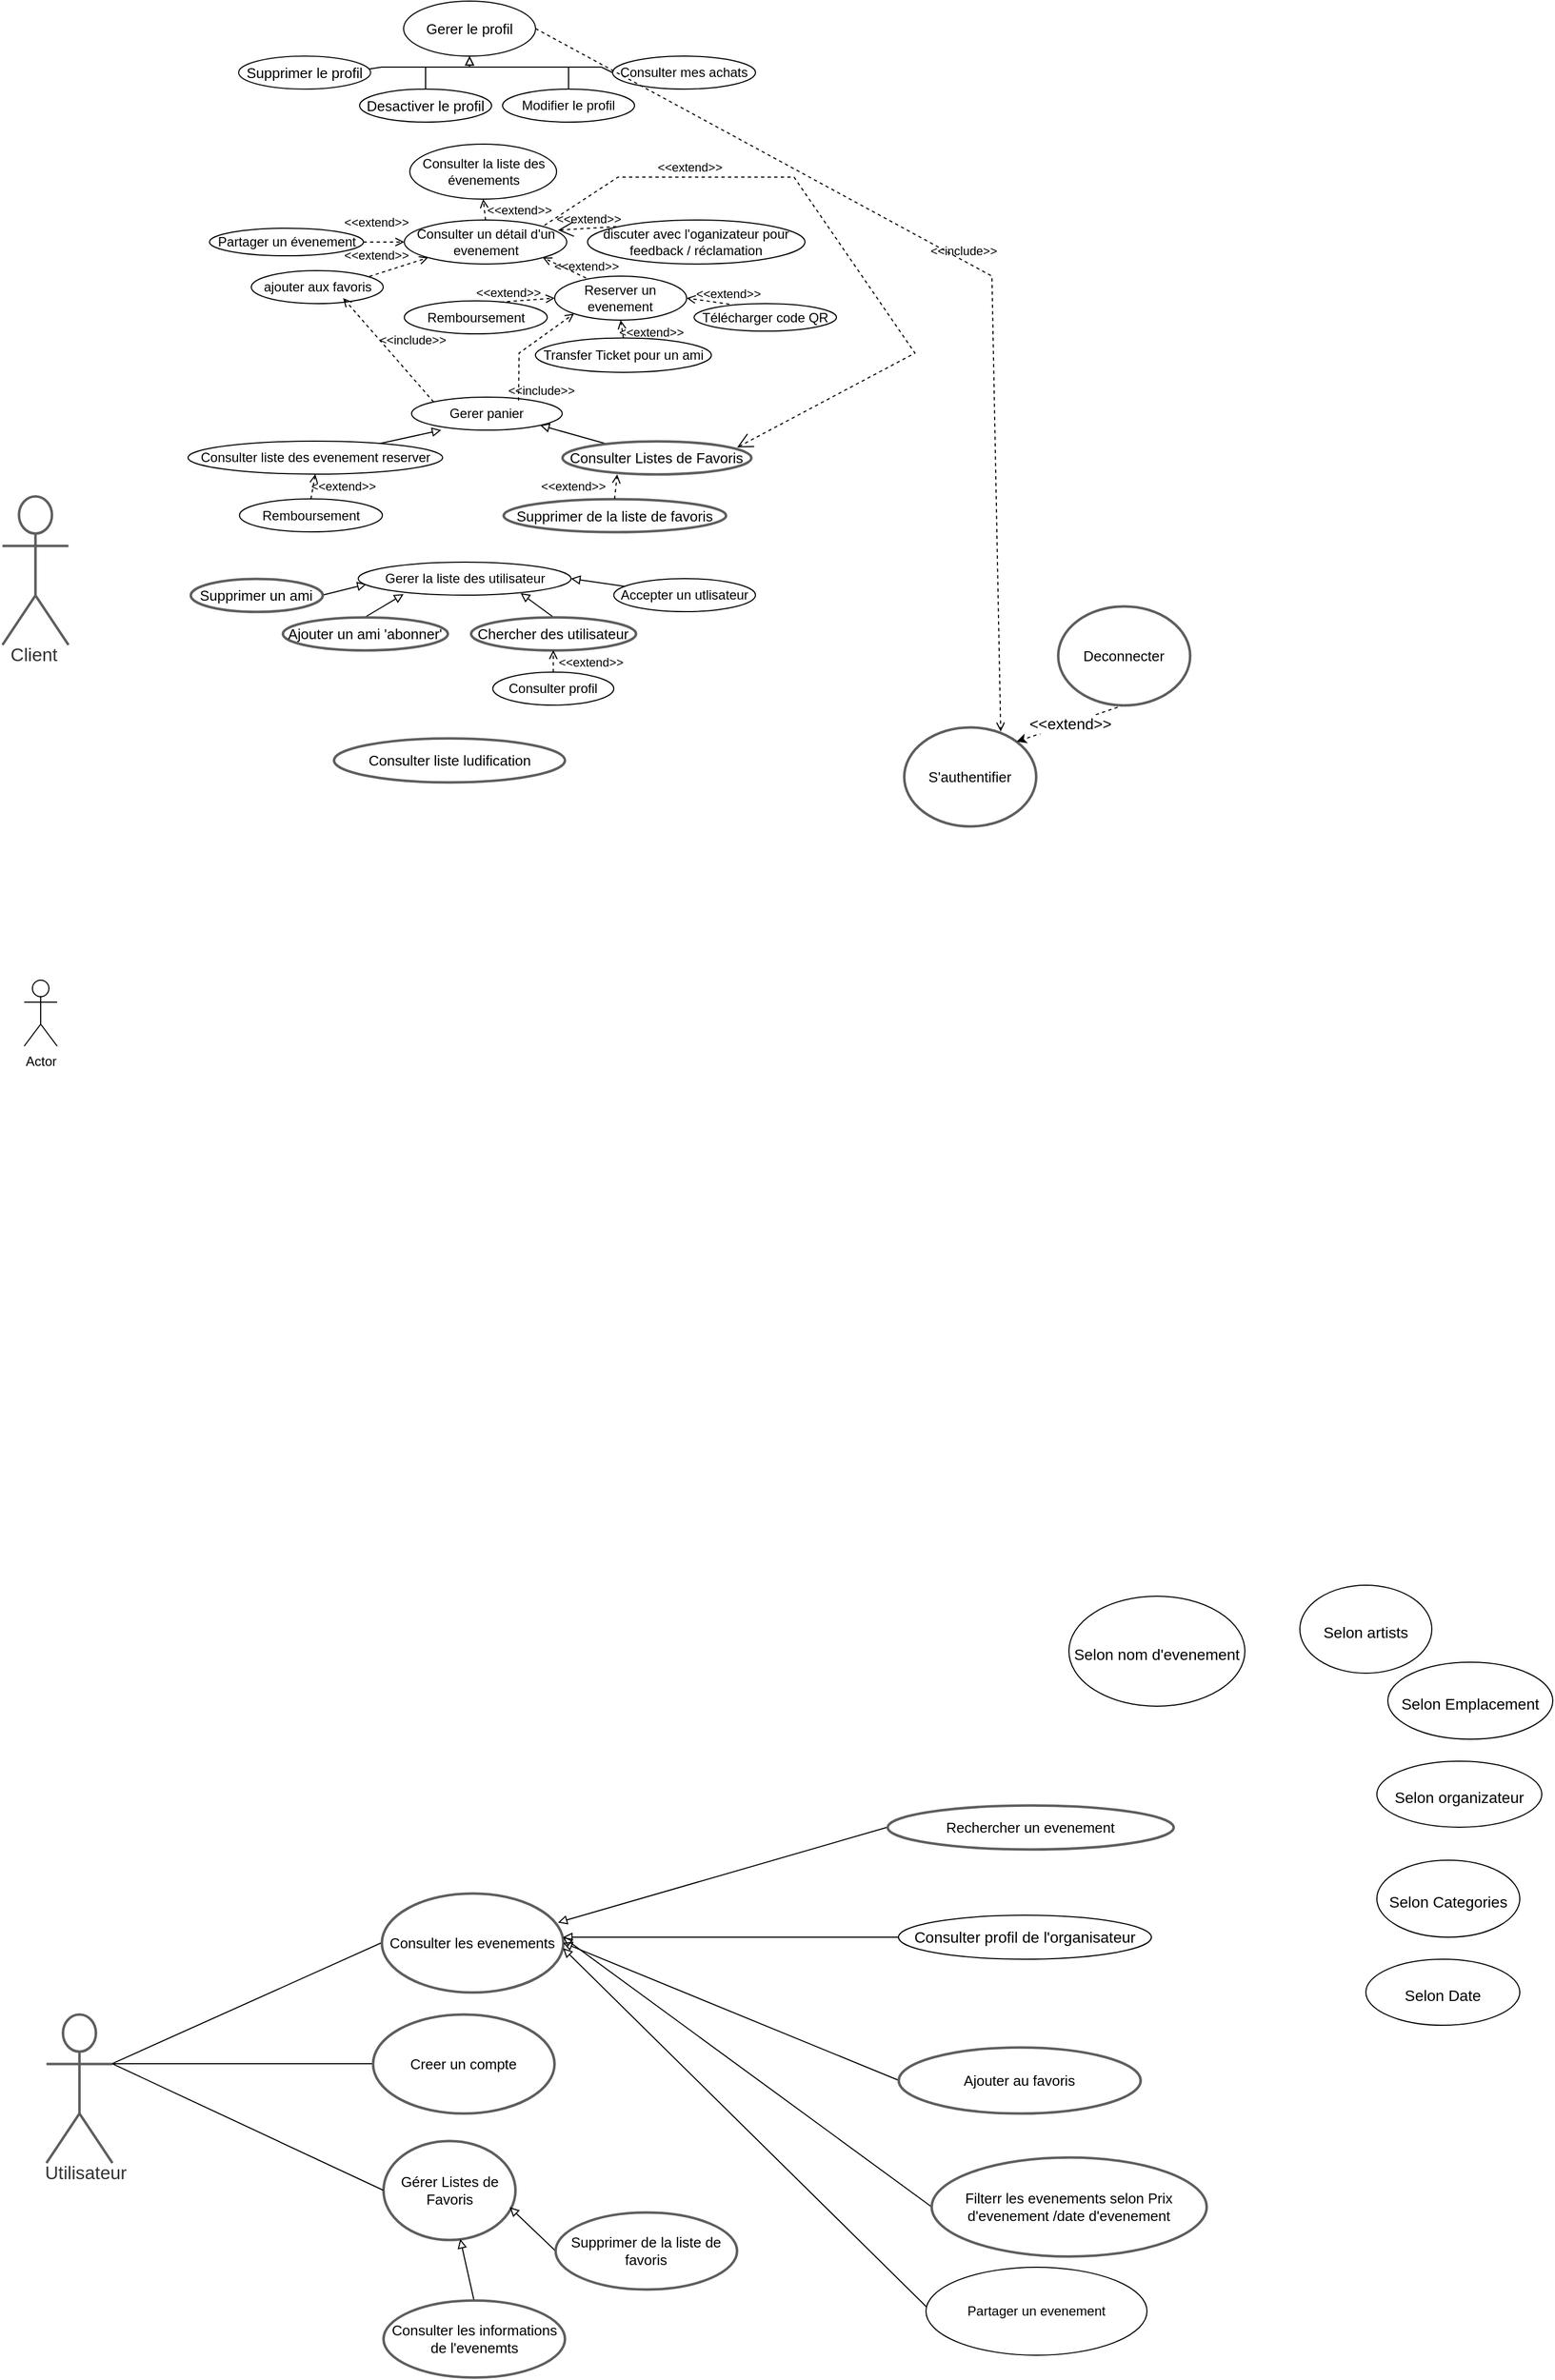 <mxfile version="20.8.16" type="github">
  <diagram name="Page-1" id="ftNd-YgC9ZWd_KhuzdhC">
    <mxGraphModel dx="1600" dy="28" grid="1" gridSize="10" guides="1" tooltips="1" connect="1" arrows="1" fold="1" page="1" pageScale="1" pageWidth="1169" pageHeight="827" math="0" shadow="0">
      <root>
        <mxCell id="0" />
        <mxCell id="1" parent="0" />
        <mxCell id="tYOuKYM6x3wthSHOWYr8-1" value="Client" style="html=1;overflow=block;blockSpacing=1;shape=umlActor;labelPosition=center;verticalLabelPosition=bottom;verticalAlign=top;whiteSpace=nowrap;fontSize=16.7;fontColor=#333333;align=center;spacing=0;strokeColor=#5e5e5e;strokeOpacity=100;rounded=1;absoluteArcSize=1;arcSize=9;strokeWidth=2.3;lucidId=Zoit8c.qYpQ7;" parent="1" vertex="1">
          <mxGeometry x="80" y="1320" width="60" height="135" as="geometry" />
        </mxCell>
        <mxCell id="tYOuKYM6x3wthSHOWYr8-2" value="Gerer le profil" style="html=1;overflow=block;blockSpacing=1;whiteSpace=wrap;ellipse;fontSize=13;spacing=3.8;strokeColor=#030303;strokeOpacity=100;rounded=1;absoluteArcSize=1;arcSize=9;strokeWidth=1;lucidId=3sitsereLQRn;" parent="1" vertex="1">
          <mxGeometry x="445" y="870" width="120" height="50" as="geometry" />
        </mxCell>
        <mxCell id="tYOuKYM6x3wthSHOWYr8-37" style="edgeStyle=orthogonalEdgeStyle;rounded=0;orthogonalLoop=1;jettySize=auto;html=1;exitX=0.5;exitY=0;exitDx=0;exitDy=0;entryX=0.5;entryY=1;entryDx=0;entryDy=0;endArrow=block;endFill=0;" parent="1" source="tYOuKYM6x3wthSHOWYr8-4" target="tYOuKYM6x3wthSHOWYr8-2" edge="1">
          <mxGeometry relative="1" as="geometry" />
        </mxCell>
        <mxCell id="tYOuKYM6x3wthSHOWYr8-4" value="Desactiver le profil" style="html=1;overflow=block;blockSpacing=1;whiteSpace=wrap;ellipse;fontSize=13;spacing=3.8;strokeColor=#000000;strokeOpacity=100;rounded=1;absoluteArcSize=1;arcSize=9;strokeWidth=1;lucidId=jtitNFk_JNwB;" parent="1" vertex="1">
          <mxGeometry x="405" y="950" width="120" height="30" as="geometry" />
        </mxCell>
        <mxCell id="tYOuKYM6x3wthSHOWYr8-5" value="Consulter liste ludification" style="html=1;overflow=block;blockSpacing=1;whiteSpace=wrap;ellipse;fontSize=13;spacing=3.8;strokeColor=#5e5e5e;strokeOpacity=100;rounded=1;absoluteArcSize=1;arcSize=9;strokeWidth=2.3;lucidId=AtitZLWRrcX2;" parent="1" vertex="1">
          <mxGeometry x="381.5" y="1540" width="210" height="40" as="geometry" />
        </mxCell>
        <mxCell id="zlxw7EzZlGF5oyyQFBYH-35" style="edgeStyle=none;rounded=0;orthogonalLoop=1;jettySize=auto;html=1;exitX=0.5;exitY=0;exitDx=0;exitDy=0;entryX=0.213;entryY=0.97;entryDx=0;entryDy=0;entryPerimeter=0;endArrow=block;endFill=0;" edge="1" parent="1" source="tYOuKYM6x3wthSHOWYr8-7" target="tYOuKYM6x3wthSHOWYr8-19">
          <mxGeometry relative="1" as="geometry" />
        </mxCell>
        <mxCell id="tYOuKYM6x3wthSHOWYr8-7" value="Ajouter un ami &#39;abonner&#39;" style="html=1;overflow=block;blockSpacing=1;whiteSpace=wrap;ellipse;fontSize=13;spacing=3.8;strokeColor=#5e5e5e;strokeOpacity=100;rounded=1;absoluteArcSize=1;arcSize=9;strokeWidth=2.3;lucidId=yuiteOMJiaQA;" parent="1" vertex="1">
          <mxGeometry x="335" y="1430" width="150" height="30" as="geometry" />
        </mxCell>
        <mxCell id="zlxw7EzZlGF5oyyQFBYH-32" style="edgeStyle=none;rounded=0;orthogonalLoop=1;jettySize=auto;html=1;exitX=1;exitY=0.5;exitDx=0;exitDy=0;entryX=0.039;entryY=0.667;entryDx=0;entryDy=0;entryPerimeter=0;endArrow=block;endFill=0;" edge="1" parent="1" source="tYOuKYM6x3wthSHOWYr8-9" target="tYOuKYM6x3wthSHOWYr8-19">
          <mxGeometry relative="1" as="geometry" />
        </mxCell>
        <mxCell id="tYOuKYM6x3wthSHOWYr8-9" value="Supprimer un ami" style="html=1;overflow=block;blockSpacing=1;whiteSpace=wrap;ellipse;fontSize=13;spacing=3.8;strokeColor=#5e5e5e;strokeOpacity=100;rounded=1;absoluteArcSize=1;arcSize=9;strokeWidth=2.3;lucidId=Juitxt.MBrJM;" parent="1" vertex="1">
          <mxGeometry x="251.25" y="1395" width="120" height="30" as="geometry" />
        </mxCell>
        <mxCell id="zlxw7EzZlGF5oyyQFBYH-36" style="edgeStyle=none;rounded=0;orthogonalLoop=1;jettySize=auto;html=1;exitX=0.5;exitY=0;exitDx=0;exitDy=0;entryX=0.763;entryY=0.939;entryDx=0;entryDy=0;entryPerimeter=0;endArrow=block;endFill=0;" edge="1" parent="1" source="tYOuKYM6x3wthSHOWYr8-11" target="tYOuKYM6x3wthSHOWYr8-19">
          <mxGeometry relative="1" as="geometry" />
        </mxCell>
        <mxCell id="tYOuKYM6x3wthSHOWYr8-11" value="Chercher des utilisateur" style="html=1;overflow=block;blockSpacing=1;whiteSpace=wrap;ellipse;fontSize=13;spacing=3.8;strokeColor=#5e5e5e;strokeOpacity=100;rounded=1;absoluteArcSize=1;arcSize=9;strokeWidth=2.3;lucidId=SuitE4AoL12q;" parent="1" vertex="1">
          <mxGeometry x="506.13" y="1430" width="150" height="30" as="geometry" />
        </mxCell>
        <mxCell id="tYOuKYM6x3wthSHOWYr8-42" style="edgeStyle=orthogonalEdgeStyle;rounded=0;orthogonalLoop=1;jettySize=auto;html=1;entryX=0.5;entryY=1;entryDx=0;entryDy=0;endArrow=block;endFill=0;" parent="1" source="tYOuKYM6x3wthSHOWYr8-13" target="tYOuKYM6x3wthSHOWYr8-2" edge="1">
          <mxGeometry relative="1" as="geometry">
            <Array as="points">
              <mxPoint x="595" y="930" />
              <mxPoint x="505" y="930" />
            </Array>
          </mxGeometry>
        </mxCell>
        <mxCell id="tYOuKYM6x3wthSHOWYr8-13" value="Modifier le profil" style="ellipse;whiteSpace=wrap;html=1;" parent="1" vertex="1">
          <mxGeometry x="535" y="950" width="120" height="30" as="geometry" />
        </mxCell>
        <mxCell id="tYOuKYM6x3wthSHOWYr8-14" value="Reserver un evenement" style="ellipse;whiteSpace=wrap;html=1;" parent="1" vertex="1">
          <mxGeometry x="582.38" y="1120" width="120" height="40" as="geometry" />
        </mxCell>
        <mxCell id="tYOuKYM6x3wthSHOWYr8-16" value="Remboursement " style="ellipse;whiteSpace=wrap;html=1;" parent="1" vertex="1">
          <mxGeometry x="445.63" y="1142.5" width="130" height="30" as="geometry" />
        </mxCell>
        <mxCell id="tYOuKYM6x3wthSHOWYr8-18" value="Télécharger code QR" style="ellipse;whiteSpace=wrap;html=1;" parent="1" vertex="1">
          <mxGeometry x="709.13" y="1145" width="129.5" height="25" as="geometry" />
        </mxCell>
        <mxCell id="tYOuKYM6x3wthSHOWYr8-19" value="Gerer la liste des utilisateur" style="ellipse;whiteSpace=wrap;html=1;" parent="1" vertex="1">
          <mxGeometry x="403.75" y="1380" width="193.5" height="30" as="geometry" />
        </mxCell>
        <mxCell id="tYOuKYM6x3wthSHOWYr8-20" value="S&#39;authentifier" style="html=1;overflow=block;blockSpacing=1;whiteSpace=wrap;ellipse;fontSize=13;spacing=3.8;strokeColor=#5e5e5e;strokeOpacity=100;rounded=1;absoluteArcSize=1;arcSize=9;strokeWidth=2.3;lucidId=XvitAHHM73nt;" parent="1" vertex="1">
          <mxGeometry x="900" y="1530" width="120" height="90" as="geometry" />
        </mxCell>
        <mxCell id="tYOuKYM6x3wthSHOWYr8-21" value="&amp;lt;&amp;lt;extend&amp;gt;&amp;gt;" style="edgeStyle=none;rounded=0;orthogonalLoop=1;jettySize=auto;html=1;exitX=0.5;exitY=1;exitDx=0;exitDy=0;entryX=1;entryY=0;entryDx=0;entryDy=0;fontSize=14;endArrow=classic;endFill=1;dashed=1;" parent="1" source="tYOuKYM6x3wthSHOWYr8-22" target="tYOuKYM6x3wthSHOWYr8-20" edge="1">
          <mxGeometry relative="1" as="geometry" />
        </mxCell>
        <mxCell id="tYOuKYM6x3wthSHOWYr8-22" value="Deconnecter" style="html=1;overflow=block;blockSpacing=1;whiteSpace=wrap;ellipse;fontSize=13;spacing=3.8;strokeColor=#5e5e5e;strokeOpacity=100;rounded=1;absoluteArcSize=1;arcSize=9;strokeWidth=2.3;lucidId=XvitmW9DInrr;" parent="1" vertex="1">
          <mxGeometry x="1040" y="1420" width="120" height="90" as="geometry" />
        </mxCell>
        <mxCell id="tYOuKYM6x3wthSHOWYr8-24" value="Supprimer le profil" style="html=1;overflow=block;blockSpacing=1;whiteSpace=wrap;ellipse;fontSize=13;spacing=3.8;strokeColor=#121212;strokeOpacity=100;rounded=1;absoluteArcSize=1;arcSize=9;strokeWidth=1;lucidId=jtitNFk_JNwB;" parent="1" vertex="1">
          <mxGeometry x="295" y="920" width="120" height="30" as="geometry" />
        </mxCell>
        <mxCell id="tYOuKYM6x3wthSHOWYr8-25" value="Consulter la liste des évenements" style="ellipse;whiteSpace=wrap;html=1;" parent="1" vertex="1">
          <mxGeometry x="450.63" y="1000" width="133.5" height="50" as="geometry" />
        </mxCell>
        <mxCell id="tYOuKYM6x3wthSHOWYr8-27" value="discuter avec l&#39;oganizateur pour feedback / réclamation" style="ellipse;whiteSpace=wrap;html=1;" parent="1" vertex="1">
          <mxGeometry x="612.25" y="1069" width="197.75" height="40" as="geometry" />
        </mxCell>
        <mxCell id="tYOuKYM6x3wthSHOWYr8-28" value="Transfer Ticket pour un ami" style="ellipse;whiteSpace=wrap;html=1;" parent="1" vertex="1">
          <mxGeometry x="564.88" y="1176.25" width="160" height="31.25" as="geometry" />
        </mxCell>
        <mxCell id="tYOuKYM6x3wthSHOWYr8-30" value="Partager un évenement" style="ellipse;whiteSpace=wrap;html=1;" parent="1" vertex="1">
          <mxGeometry x="268.5" y="1076.5" width="140" height="25" as="geometry" />
        </mxCell>
        <mxCell id="tYOuKYM6x3wthSHOWYr8-32" value="Consulter un détail d&#39;un evenement" style="ellipse;whiteSpace=wrap;html=1;" parent="1" vertex="1">
          <mxGeometry x="445.63" y="1069" width="147.75" height="40" as="geometry" />
        </mxCell>
        <mxCell id="tYOuKYM6x3wthSHOWYr8-43" style="rounded=0;orthogonalLoop=1;jettySize=auto;html=1;endArrow=none;endFill=0;exitX=0;exitY=0.5;exitDx=0;exitDy=0;" parent="1" source="tYOuKYM6x3wthSHOWYr8-35" edge="1">
          <mxGeometry relative="1" as="geometry">
            <mxPoint x="635" y="940" as="sourcePoint" />
            <mxPoint x="505" y="930" as="targetPoint" />
            <Array as="points">
              <mxPoint x="625" y="930" />
              <mxPoint x="575" y="930" />
            </Array>
          </mxGeometry>
        </mxCell>
        <mxCell id="tYOuKYM6x3wthSHOWYr8-35" value="Consulter mes achats" style="ellipse;whiteSpace=wrap;html=1;" parent="1" vertex="1">
          <mxGeometry x="635" y="920" width="130" height="30" as="geometry" />
        </mxCell>
        <mxCell id="tYOuKYM6x3wthSHOWYr8-39" value="" style="endArrow=none;html=1;rounded=0;exitX=0.99;exitY=0.392;exitDx=0;exitDy=0;exitPerimeter=0;" parent="1" source="tYOuKYM6x3wthSHOWYr8-24" edge="1">
          <mxGeometry width="50" height="50" relative="1" as="geometry">
            <mxPoint x="422.12" y="930.23" as="sourcePoint" />
            <mxPoint x="465" y="930" as="targetPoint" />
            <Array as="points">
              <mxPoint x="425" y="930" />
            </Array>
          </mxGeometry>
        </mxCell>
        <mxCell id="tYOuKYM6x3wthSHOWYr8-49" value="&amp;lt;&amp;lt;include&amp;gt;&amp;gt;" style="html=1;verticalAlign=bottom;labelBackgroundColor=none;endArrow=open;endFill=0;dashed=1;rounded=0;exitX=1;exitY=0.5;exitDx=0;exitDy=0;entryX=0.733;entryY=0.044;entryDx=0;entryDy=0;entryPerimeter=0;" parent="1" source="tYOuKYM6x3wthSHOWYr8-2" target="tYOuKYM6x3wthSHOWYr8-20" edge="1">
          <mxGeometry width="160" relative="1" as="geometry">
            <mxPoint x="890" y="1150" as="sourcePoint" />
            <mxPoint x="940" y="1250" as="targetPoint" />
            <Array as="points">
              <mxPoint x="980" y="1120" />
            </Array>
          </mxGeometry>
        </mxCell>
        <mxCell id="tYOuKYM6x3wthSHOWYr8-50" value="Actor" style="shape=umlActor;verticalLabelPosition=bottom;verticalAlign=top;html=1;outlineConnect=0;" parent="1" vertex="1">
          <mxGeometry x="100" y="1760" width="30" height="60" as="geometry" />
        </mxCell>
        <mxCell id="tYOuKYM6x3wthSHOWYr8-86" style="rounded=0;orthogonalLoop=1;jettySize=auto;html=1;exitX=1;exitY=0.333;exitDx=0;exitDy=0;exitPerimeter=0;entryX=0;entryY=0.5;entryDx=0;entryDy=0;endArrow=none;endFill=0;" parent="1" source="tYOuKYM6x3wthSHOWYr8-88" target="tYOuKYM6x3wthSHOWYr8-89" edge="1">
          <mxGeometry relative="1" as="geometry" />
        </mxCell>
        <mxCell id="tYOuKYM6x3wthSHOWYr8-87" style="edgeStyle=none;rounded=0;orthogonalLoop=1;jettySize=auto;html=1;exitX=1;exitY=0.333;exitDx=0;exitDy=0;exitPerimeter=0;entryX=0;entryY=0.5;entryDx=0;entryDy=0;endArrow=none;endFill=0;" parent="1" source="tYOuKYM6x3wthSHOWYr8-88" target="tYOuKYM6x3wthSHOWYr8-91" edge="1">
          <mxGeometry relative="1" as="geometry" />
        </mxCell>
        <mxCell id="tYOuKYM6x3wthSHOWYr8-88" value="Utilisateur" style="html=1;overflow=block;blockSpacing=1;shape=umlActor;labelPosition=center;verticalLabelPosition=bottom;verticalAlign=top;whiteSpace=nowrap;fontSize=16.7;fontColor=#333333;align=center;spacing=0;strokeColor=#5e5e5e;strokeOpacity=100;rounded=1;absoluteArcSize=1;arcSize=9;strokeWidth=2.3;lucidId=8mitzC-ZQj-q;" parent="1" vertex="1">
          <mxGeometry x="120" y="2700" width="60" height="135" as="geometry" />
        </mxCell>
        <mxCell id="tYOuKYM6x3wthSHOWYr8-89" value="Consulter les evenements" style="html=1;overflow=block;blockSpacing=1;whiteSpace=wrap;ellipse;fontSize=13;spacing=3.8;strokeColor=#5e5e5e;strokeOpacity=100;rounded=1;absoluteArcSize=1;arcSize=9;strokeWidth=2.3;lucidId=soitjvf58P_N;" parent="1" vertex="1">
          <mxGeometry x="425" y="2590" width="165" height="90" as="geometry" />
        </mxCell>
        <mxCell id="tYOuKYM6x3wthSHOWYr8-90" value="" style="html=1;jettySize=18;whiteSpace=wrap;fontSize=13;strokeColor=#5E5E5E;strokeWidth=1.5;rounded=1;arcSize=12;edgeStyle=orthogonalEdgeStyle;startArrow=none;endArrow=block;endFill=1;lucidId=mpitS5lhm7C1;" parent="1" edge="1">
          <mxGeometry width="100" height="100" relative="1" as="geometry">
            <Array as="points" />
            <mxPoint x="676" y="2759" as="sourcePoint" />
            <mxPoint x="676" y="2759" as="targetPoint" />
          </mxGeometry>
        </mxCell>
        <mxCell id="tYOuKYM6x3wthSHOWYr8-91" value="Creer un compte" style="html=1;overflow=block;blockSpacing=1;whiteSpace=wrap;ellipse;fontSize=13;spacing=3.8;strokeColor=#5e5e5e;strokeOpacity=100;rounded=1;absoluteArcSize=1;arcSize=9;strokeWidth=2.3;lucidId=KpitLF8Kvkj4;" parent="1" vertex="1">
          <mxGeometry x="417" y="2700" width="165" height="90" as="geometry" />
        </mxCell>
        <mxCell id="tYOuKYM6x3wthSHOWYr8-92" style="edgeStyle=none;rounded=0;orthogonalLoop=1;jettySize=auto;html=1;exitX=0;exitY=0.5;exitDx=0;exitDy=0;entryX=0.972;entryY=0.296;entryDx=0;entryDy=0;fontSize=14;endArrow=block;endFill=0;entryPerimeter=0;" parent="1" source="tYOuKYM6x3wthSHOWYr8-93" target="tYOuKYM6x3wthSHOWYr8-89" edge="1">
          <mxGeometry relative="1" as="geometry">
            <Array as="points" />
          </mxGeometry>
        </mxCell>
        <mxCell id="tYOuKYM6x3wthSHOWYr8-93" value="&lt;div&gt;Rechercher un evenement &lt;br&gt;&lt;/div&gt;" style="html=1;overflow=block;blockSpacing=1;whiteSpace=wrap;ellipse;fontSize=13;spacing=3.8;strokeColor=#5e5e5e;strokeOpacity=100;rounded=1;absoluteArcSize=1;arcSize=9;strokeWidth=2.3;lucidId=.BitsejxpJ_f;" parent="1" vertex="1">
          <mxGeometry x="885" y="2510" width="260" height="40" as="geometry" />
        </mxCell>
        <mxCell id="tYOuKYM6x3wthSHOWYr8-94" style="edgeStyle=none;rounded=0;orthogonalLoop=1;jettySize=auto;html=1;exitX=0;exitY=0.5;exitDx=0;exitDy=0;fontSize=14;endArrow=block;endFill=0;" parent="1" source="tYOuKYM6x3wthSHOWYr8-95" edge="1">
          <mxGeometry relative="1" as="geometry">
            <mxPoint x="590" y="2630" as="targetPoint" />
          </mxGeometry>
        </mxCell>
        <mxCell id="tYOuKYM6x3wthSHOWYr8-95" value="Filterr les evenements selon Prix d&#39;evenement /date d&#39;evenement" style="html=1;overflow=block;blockSpacing=1;whiteSpace=wrap;ellipse;fontSize=13;spacing=3.8;strokeColor=#5e5e5e;strokeOpacity=100;rounded=1;absoluteArcSize=1;arcSize=9;strokeWidth=2.3;lucidId=.BitsejxpJ_f;" parent="1" vertex="1">
          <mxGeometry x="925" y="2830" width="250" height="90" as="geometry" />
        </mxCell>
        <mxCell id="tYOuKYM6x3wthSHOWYr8-96" value="" style="edgeStyle=none;rounded=0;orthogonalLoop=1;jettySize=auto;html=1;fontSize=14;endArrow=block;endFill=0;" parent="1" source="tYOuKYM6x3wthSHOWYr8-97" edge="1">
          <mxGeometry relative="1" as="geometry">
            <mxPoint x="590" y="2630" as="targetPoint" />
          </mxGeometry>
        </mxCell>
        <mxCell id="tYOuKYM6x3wthSHOWYr8-97" value="&lt;font style=&quot;font-size: 14px;&quot;&gt;Consulter profil de l&#39;organisateur&lt;/font&gt;" style="ellipse;whiteSpace=wrap;html=1;" parent="1" vertex="1">
          <mxGeometry x="895" y="2610" width="230" height="40" as="geometry" />
        </mxCell>
        <mxCell id="tYOuKYM6x3wthSHOWYr8-98" style="edgeStyle=none;rounded=0;orthogonalLoop=1;jettySize=auto;html=1;exitX=0;exitY=0.5;exitDx=0;exitDy=0;fontSize=14;endArrow=block;endFill=0;" parent="1" edge="1">
          <mxGeometry relative="1" as="geometry">
            <mxPoint x="590" y="2640" as="targetPoint" />
            <mxPoint x="924.5" y="2970" as="sourcePoint" />
          </mxGeometry>
        </mxCell>
        <mxCell id="tYOuKYM6x3wthSHOWYr8-99" value="Partager un evenement" style="ellipse;whiteSpace=wrap;html=1;" parent="1" vertex="1">
          <mxGeometry x="920" y="2930" width="201" height="80" as="geometry" />
        </mxCell>
        <mxCell id="tYOuKYM6x3wthSHOWYr8-100" style="edgeStyle=none;rounded=0;orthogonalLoop=1;jettySize=auto;html=1;exitX=0;exitY=0.5;exitDx=0;exitDy=0;entryX=1;entryY=0.5;entryDx=0;entryDy=0;fontSize=14;endArrow=block;endFill=0;" parent="1" source="tYOuKYM6x3wthSHOWYr8-101" target="tYOuKYM6x3wthSHOWYr8-89" edge="1">
          <mxGeometry relative="1" as="geometry" />
        </mxCell>
        <mxCell id="tYOuKYM6x3wthSHOWYr8-101" value="Ajouter au favoris" style="html=1;overflow=block;blockSpacing=1;whiteSpace=wrap;ellipse;fontSize=13;spacing=3.8;strokeColor=#5e5e5e;strokeOpacity=100;rounded=1;absoluteArcSize=1;arcSize=9;strokeWidth=2.3;lucidId=.BitsejxpJ_f;" parent="1" vertex="1">
          <mxGeometry x="895" y="2730" width="220" height="60" as="geometry" />
        </mxCell>
        <mxCell id="tYOuKYM6x3wthSHOWYr8-102" value="&lt;div&gt;&lt;font style=&quot;font-size: 14px;&quot;&gt;Selon &lt;font style=&quot;font-size: 14px;&quot;&gt;organizateur&lt;/font&gt;&lt;/font&gt;&lt;/div&gt;" style="ellipse;whiteSpace=wrap;html=1;fontSize=24;" parent="1" vertex="1">
          <mxGeometry x="1330" y="2470" width="150" height="60" as="geometry" />
        </mxCell>
        <mxCell id="tYOuKYM6x3wthSHOWYr8-103" value="&lt;font style=&quot;font-size: 14px;&quot;&gt;Selon artists&lt;/font&gt;" style="ellipse;whiteSpace=wrap;html=1;fontSize=24;" parent="1" vertex="1">
          <mxGeometry x="1260" y="2310" width="120" height="80" as="geometry" />
        </mxCell>
        <mxCell id="tYOuKYM6x3wthSHOWYr8-104" value="&lt;font style=&quot;font-size: 14px;&quot;&gt;Selon nom d&#39;evenement&lt;/font&gt;" style="ellipse;whiteSpace=wrap;html=1;fontSize=24;" parent="1" vertex="1">
          <mxGeometry x="1050" y="2320" width="160" height="100" as="geometry" />
        </mxCell>
        <mxCell id="tYOuKYM6x3wthSHOWYr8-105" value="&lt;div&gt;&lt;font style=&quot;font-size: 14px;&quot;&gt;Selon &lt;font style=&quot;font-size: 14px;&quot;&gt;Date&lt;/font&gt;&lt;/font&gt;&lt;/div&gt;" style="ellipse;whiteSpace=wrap;html=1;fontSize=24;" parent="1" vertex="1">
          <mxGeometry x="1320" y="2650" width="140" height="60" as="geometry" />
        </mxCell>
        <mxCell id="tYOuKYM6x3wthSHOWYr8-106" value="&lt;div&gt;&lt;font style=&quot;font-size: 14px;&quot;&gt;Selon &lt;font style=&quot;font-size: 14px;&quot;&gt;Emplacement&lt;/font&gt;&lt;/font&gt;&lt;/div&gt;" style="ellipse;whiteSpace=wrap;html=1;fontSize=24;" parent="1" vertex="1">
          <mxGeometry x="1340" y="2380" width="150" height="70" as="geometry" />
        </mxCell>
        <mxCell id="tYOuKYM6x3wthSHOWYr8-107" value="&lt;div&gt;&lt;font style=&quot;font-size: 14px;&quot;&gt;Selon &lt;font style=&quot;font-size: 14px;&quot;&gt;Categories&lt;/font&gt;&lt;/font&gt;&lt;/div&gt;" style="ellipse;whiteSpace=wrap;html=1;fontSize=24;" parent="1" vertex="1">
          <mxGeometry x="1330" y="2560" width="130" height="70" as="geometry" />
        </mxCell>
        <mxCell id="tYOuKYM6x3wthSHOWYr8-108" value="Gérer Listes de Favoris " style="html=1;overflow=block;blockSpacing=1;whiteSpace=wrap;ellipse;fontSize=13;spacing=3.8;strokeColor=#5e5e5e;strokeOpacity=100;rounded=1;absoluteArcSize=1;arcSize=9;strokeWidth=2.3;lucidId=atit3Y5sFF7p;" parent="1" vertex="1">
          <mxGeometry x="426.5" y="2815" width="120" height="90" as="geometry" />
        </mxCell>
        <mxCell id="tYOuKYM6x3wthSHOWYr8-109" style="edgeStyle=none;rounded=0;orthogonalLoop=1;jettySize=auto;html=1;exitX=0;exitY=0.5;exitDx=0;exitDy=0;fontSize=14;endArrow=block;endFill=0;entryX=0.958;entryY=0.671;entryDx=0;entryDy=0;entryPerimeter=0;" parent="1" source="tYOuKYM6x3wthSHOWYr8-110" target="tYOuKYM6x3wthSHOWYr8-108" edge="1">
          <mxGeometry relative="1" as="geometry">
            <mxPoint x="550" y="2850" as="targetPoint" />
          </mxGeometry>
        </mxCell>
        <mxCell id="tYOuKYM6x3wthSHOWYr8-110" value="Supprimer de la liste de favoris" style="html=1;overflow=block;blockSpacing=1;whiteSpace=wrap;ellipse;fontSize=13;spacing=3.8;strokeColor=#5e5e5e;strokeOpacity=100;rounded=1;absoluteArcSize=1;arcSize=9;strokeWidth=2.3;lucidId=atit3Y5sFF7p;" parent="1" vertex="1">
          <mxGeometry x="583" y="2880" width="165" height="70" as="geometry" />
        </mxCell>
        <mxCell id="tYOuKYM6x3wthSHOWYr8-111" style="edgeStyle=none;rounded=0;orthogonalLoop=1;jettySize=auto;html=1;exitX=0.5;exitY=0;exitDx=0;exitDy=0;fontSize=14;endArrow=block;endFill=0;" parent="1" source="tYOuKYM6x3wthSHOWYr8-112" target="tYOuKYM6x3wthSHOWYr8-108" edge="1">
          <mxGeometry relative="1" as="geometry" />
        </mxCell>
        <mxCell id="tYOuKYM6x3wthSHOWYr8-112" value="Consulter les informations de l&#39;evenemts" style="html=1;overflow=block;blockSpacing=1;whiteSpace=wrap;ellipse;fontSize=13;spacing=3.8;strokeColor=#5e5e5e;strokeOpacity=100;rounded=1;absoluteArcSize=1;arcSize=9;strokeWidth=2.3;lucidId=atit3Y5sFF7p;" parent="1" vertex="1">
          <mxGeometry x="426.5" y="2960" width="165" height="70" as="geometry" />
        </mxCell>
        <mxCell id="tYOuKYM6x3wthSHOWYr8-113" style="edgeStyle=none;rounded=0;orthogonalLoop=1;jettySize=auto;html=1;exitX=1;exitY=0.333;exitDx=0;exitDy=0;exitPerimeter=0;entryX=0;entryY=0.5;entryDx=0;entryDy=0;endArrow=none;endFill=0;" parent="1" source="tYOuKYM6x3wthSHOWYr8-88" target="tYOuKYM6x3wthSHOWYr8-108" edge="1">
          <mxGeometry relative="1" as="geometry">
            <mxPoint x="190" y="2755" as="sourcePoint" />
            <mxPoint x="427.0" y="2755" as="targetPoint" />
          </mxGeometry>
        </mxCell>
        <mxCell id="zlxw7EzZlGF5oyyQFBYH-34" style="edgeStyle=none;rounded=0;orthogonalLoop=1;jettySize=auto;html=1;entryX=1;entryY=0.5;entryDx=0;entryDy=0;endArrow=block;endFill=0;" edge="1" parent="1" source="tYOuKYM6x3wthSHOWYr8-114" target="tYOuKYM6x3wthSHOWYr8-19">
          <mxGeometry relative="1" as="geometry" />
        </mxCell>
        <mxCell id="tYOuKYM6x3wthSHOWYr8-114" value="Accepter un utlisateur" style="ellipse;whiteSpace=wrap;html=1;" parent="1" vertex="1">
          <mxGeometry x="636.13" y="1395" width="128.87" height="30" as="geometry" />
        </mxCell>
        <mxCell id="zlxw7EzZlGF5oyyQFBYH-4" value="Consulter profil" style="ellipse;whiteSpace=wrap;html=1;" vertex="1" parent="1">
          <mxGeometry x="526.13" y="1480" width="110" height="30" as="geometry" />
        </mxCell>
        <mxCell id="zlxw7EzZlGF5oyyQFBYH-5" value="Gerer panier" style="ellipse;whiteSpace=wrap;html=1;" vertex="1" parent="1">
          <mxGeometry x="452.25" y="1230" width="137" height="30" as="geometry" />
        </mxCell>
        <mxCell id="zlxw7EzZlGF5oyyQFBYH-22" style="edgeStyle=none;rounded=0;orthogonalLoop=1;jettySize=auto;html=1;entryX=1;entryY=1;entryDx=0;entryDy=0;endArrow=block;endFill=0;" edge="1" parent="1" source="zlxw7EzZlGF5oyyQFBYH-6" target="zlxw7EzZlGF5oyyQFBYH-5">
          <mxGeometry relative="1" as="geometry" />
        </mxCell>
        <mxCell id="zlxw7EzZlGF5oyyQFBYH-6" value="Consulter Listes de Favoris " style="html=1;overflow=block;blockSpacing=1;whiteSpace=wrap;ellipse;fontSize=13;spacing=3.8;strokeColor=#5e5e5e;strokeOpacity=100;rounded=1;absoluteArcSize=1;arcSize=9;strokeWidth=2.3;lucidId=atit3Y5sFF7p;" vertex="1" parent="1">
          <mxGeometry x="589.25" y="1270" width="171.75" height="30" as="geometry" />
        </mxCell>
        <mxCell id="zlxw7EzZlGF5oyyQFBYH-8" value="Supprimer de la liste de favoris" style="html=1;overflow=block;blockSpacing=1;whiteSpace=wrap;ellipse;fontSize=13;spacing=3.8;strokeColor=#5e5e5e;strokeOpacity=100;rounded=1;absoluteArcSize=1;arcSize=9;strokeWidth=2.3;lucidId=atit3Y5sFF7p;" vertex="1" parent="1">
          <mxGeometry x="535.75" y="1322.5" width="202.25" height="30" as="geometry" />
        </mxCell>
        <mxCell id="zlxw7EzZlGF5oyyQFBYH-23" style="edgeStyle=none;rounded=0;orthogonalLoop=1;jettySize=auto;html=1;entryX=0.197;entryY=1;entryDx=0;entryDy=0;entryPerimeter=0;endArrow=block;endFill=0;" edge="1" parent="1" source="zlxw7EzZlGF5oyyQFBYH-11" target="zlxw7EzZlGF5oyyQFBYH-5">
          <mxGeometry relative="1" as="geometry" />
        </mxCell>
        <mxCell id="zlxw7EzZlGF5oyyQFBYH-11" value="Consulter liste des evenement reserver" style="ellipse;whiteSpace=wrap;html=1;" vertex="1" parent="1">
          <mxGeometry x="249" y="1270" width="231.5" height="30" as="geometry" />
        </mxCell>
        <mxCell id="zlxw7EzZlGF5oyyQFBYH-12" value="ajouter aux favoris" style="ellipse;whiteSpace=wrap;html=1;" vertex="1" parent="1">
          <mxGeometry x="306.5" y="1115" width="120" height="30" as="geometry" />
        </mxCell>
        <mxCell id="zlxw7EzZlGF5oyyQFBYH-13" value="&amp;lt;&amp;lt;extend&amp;gt;&amp;gt;" style="html=1;verticalAlign=bottom;labelBackgroundColor=none;endArrow=open;endFill=0;dashed=1;rounded=0;entryX=0.5;entryY=1;entryDx=0;entryDy=0;exitX=0.5;exitY=0;exitDx=0;exitDy=0;" edge="1" parent="1" source="tYOuKYM6x3wthSHOWYr8-32" target="tYOuKYM6x3wthSHOWYr8-25">
          <mxGeometry x="-1" y="-30" width="160" relative="1" as="geometry">
            <mxPoint x="480" y="1160" as="sourcePoint" />
            <mxPoint x="640" y="1160" as="targetPoint" />
            <mxPoint x="1" y="3" as="offset" />
          </mxGeometry>
        </mxCell>
        <mxCell id="zlxw7EzZlGF5oyyQFBYH-14" value="&amp;lt;&amp;lt;extend&amp;gt;&amp;gt;" style="html=1;verticalAlign=bottom;labelBackgroundColor=none;endArrow=open;endFill=0;dashed=1;rounded=0;exitX=1;exitY=0.5;exitDx=0;exitDy=0;entryX=0;entryY=0.5;entryDx=0;entryDy=0;" edge="1" parent="1" source="tYOuKYM6x3wthSHOWYr8-30" target="tYOuKYM6x3wthSHOWYr8-32">
          <mxGeometry x="-0.381" y="9" width="160" relative="1" as="geometry">
            <mxPoint x="440" y="1130" as="sourcePoint" />
            <mxPoint x="600" y="1130" as="targetPoint" />
            <mxPoint as="offset" />
          </mxGeometry>
        </mxCell>
        <mxCell id="zlxw7EzZlGF5oyyQFBYH-15" value="&amp;lt;&amp;lt;extend&amp;gt;&amp;gt;" style="html=1;verticalAlign=bottom;labelBackgroundColor=none;endArrow=open;endFill=0;dashed=1;rounded=0;entryX=1;entryY=1;entryDx=0;entryDy=0;exitX=0.238;exitY=0.043;exitDx=0;exitDy=0;exitPerimeter=0;" edge="1" parent="1" source="tYOuKYM6x3wthSHOWYr8-14" target="tYOuKYM6x3wthSHOWYr8-32">
          <mxGeometry x="-0.966" y="-2" width="160" relative="1" as="geometry">
            <mxPoint x="500" y="1140" as="sourcePoint" />
            <mxPoint x="660" y="1140" as="targetPoint" />
            <mxPoint as="offset" />
          </mxGeometry>
        </mxCell>
        <mxCell id="zlxw7EzZlGF5oyyQFBYH-16" value="&amp;lt;&amp;lt;extend&amp;gt;&amp;gt;" style="html=1;verticalAlign=bottom;labelBackgroundColor=none;endArrow=open;endFill=0;dashed=1;rounded=0;exitX=0.895;exitY=0.176;exitDx=0;exitDy=0;exitPerimeter=0;entryX=0;entryY=1;entryDx=0;entryDy=0;" edge="1" parent="1" source="zlxw7EzZlGF5oyyQFBYH-12" target="tYOuKYM6x3wthSHOWYr8-32">
          <mxGeometry x="-0.681" y="8" width="160" relative="1" as="geometry">
            <mxPoint x="500" y="1140" as="sourcePoint" />
            <mxPoint x="660" y="1140" as="targetPoint" />
            <mxPoint as="offset" />
          </mxGeometry>
        </mxCell>
        <mxCell id="zlxw7EzZlGF5oyyQFBYH-17" value="&amp;lt;&amp;lt;include&amp;gt;&amp;gt;" style="html=1;verticalAlign=bottom;labelBackgroundColor=none;endArrow=open;endFill=0;dashed=1;rounded=0;entryX=0;entryY=1;entryDx=0;entryDy=0;exitX=0.71;exitY=0.105;exitDx=0;exitDy=0;exitPerimeter=0;" edge="1" parent="1" source="zlxw7EzZlGF5oyyQFBYH-5" target="tYOuKYM6x3wthSHOWYr8-14">
          <mxGeometry x="-0.996" y="-20" width="160" relative="1" as="geometry">
            <mxPoint x="530" y="1260" as="sourcePoint" />
            <mxPoint x="690" y="1260" as="targetPoint" />
            <Array as="points">
              <mxPoint x="550" y="1190" />
            </Array>
            <mxPoint as="offset" />
          </mxGeometry>
        </mxCell>
        <mxCell id="zlxw7EzZlGF5oyyQFBYH-18" value="&amp;lt;&amp;lt;include&amp;gt;&amp;gt;" style="html=1;verticalAlign=bottom;labelBackgroundColor=none;endArrow=open;endFill=0;dashed=1;rounded=0;entryX=0.696;entryY=0.833;entryDx=0;entryDy=0;entryPerimeter=0;exitX=0;exitY=0;exitDx=0;exitDy=0;" edge="1" parent="1" source="zlxw7EzZlGF5oyyQFBYH-5" target="zlxw7EzZlGF5oyyQFBYH-12">
          <mxGeometry x="-0.225" y="-16" width="160" relative="1" as="geometry">
            <mxPoint x="530" y="1260" as="sourcePoint" />
            <mxPoint x="690" y="1260" as="targetPoint" />
            <mxPoint as="offset" />
          </mxGeometry>
        </mxCell>
        <mxCell id="zlxw7EzZlGF5oyyQFBYH-19" value="&amp;lt;&amp;lt;extend&amp;gt;&amp;gt;" style="edgeStyle=none;html=1;startArrow=open;endArrow=none;startSize=12;verticalAlign=bottom;dashed=1;labelBackgroundColor=none;rounded=0;exitX=0.946;exitY=0.23;exitDx=0;exitDy=0;exitPerimeter=0;entryX=0;entryY=0;entryDx=0;entryDy=0;" edge="1" parent="1" source="tYOuKYM6x3wthSHOWYr8-32" target="tYOuKYM6x3wthSHOWYr8-27">
          <mxGeometry width="160" relative="1" as="geometry">
            <mxPoint x="605" y="1050" as="sourcePoint" />
            <mxPoint x="765" y="1050" as="targetPoint" />
          </mxGeometry>
        </mxCell>
        <mxCell id="zlxw7EzZlGF5oyyQFBYH-21" value="Remboursement " style="ellipse;whiteSpace=wrap;html=1;" vertex="1" parent="1">
          <mxGeometry x="295.75" y="1322.5" width="130" height="30" as="geometry" />
        </mxCell>
        <mxCell id="zlxw7EzZlGF5oyyQFBYH-24" value="&amp;lt;&amp;lt;extend&amp;gt;&amp;gt;" style="html=1;verticalAlign=bottom;labelBackgroundColor=none;endArrow=open;endFill=0;dashed=1;rounded=0;exitX=0.5;exitY=0;exitDx=0;exitDy=0;entryX=0.5;entryY=1;entryDx=0;entryDy=0;" edge="1" parent="1" source="zlxw7EzZlGF5oyyQFBYH-21" target="zlxw7EzZlGF5oyyQFBYH-11">
          <mxGeometry x="-0.348" y="-28" width="160" relative="1" as="geometry">
            <mxPoint x="329.02" y="1317.12" as="sourcePoint" />
            <mxPoint x="382.472" y="1300.005" as="targetPoint" />
            <mxPoint as="offset" />
          </mxGeometry>
        </mxCell>
        <mxCell id="zlxw7EzZlGF5oyyQFBYH-25" value="&amp;lt;&amp;lt;extend&amp;gt;&amp;gt;" style="edgeStyle=none;html=1;startArrow=open;endArrow=none;startSize=12;verticalAlign=bottom;dashed=1;labelBackgroundColor=none;rounded=0;exitX=0.926;exitY=0.192;exitDx=0;exitDy=0;exitPerimeter=0;entryX=1;entryY=0;entryDx=0;entryDy=0;" edge="1" parent="1" source="zlxw7EzZlGF5oyyQFBYH-6" target="tYOuKYM6x3wthSHOWYr8-32">
          <mxGeometry x="0.525" width="160" relative="1" as="geometry">
            <mxPoint x="690" y="1200" as="sourcePoint" />
            <mxPoint x="850" y="1200" as="targetPoint" />
            <Array as="points">
              <mxPoint x="910" y="1190" />
              <mxPoint x="800" y="1030" />
              <mxPoint x="640" y="1030" />
            </Array>
            <mxPoint as="offset" />
          </mxGeometry>
        </mxCell>
        <mxCell id="zlxw7EzZlGF5oyyQFBYH-26" value="&amp;lt;&amp;lt;extend&amp;gt;&amp;gt;" style="html=1;verticalAlign=bottom;labelBackgroundColor=none;endArrow=open;endFill=0;dashed=1;rounded=0;exitX=0.5;exitY=0;exitDx=0;exitDy=0;entryX=0.291;entryY=1.007;entryDx=0;entryDy=0;entryPerimeter=0;" edge="1" parent="1" source="zlxw7EzZlGF5oyyQFBYH-8" target="zlxw7EzZlGF5oyyQFBYH-6">
          <mxGeometry x="-1" y="38" width="160" relative="1" as="geometry">
            <mxPoint x="679.25" y="1310" as="sourcePoint" />
            <mxPoint x="839.25" y="1310" as="targetPoint" />
            <mxPoint y="1" as="offset" />
          </mxGeometry>
        </mxCell>
        <mxCell id="zlxw7EzZlGF5oyyQFBYH-29" value="&amp;lt;&amp;lt;extend&amp;gt;&amp;gt;" style="html=1;verticalAlign=bottom;labelBackgroundColor=none;endArrow=open;endFill=0;dashed=1;rounded=0;entryX=0;entryY=0.5;entryDx=0;entryDy=0;exitX=0.673;exitY=0.037;exitDx=0;exitDy=0;exitPerimeter=0;" edge="1" parent="1" source="tYOuKYM6x3wthSHOWYr8-16" target="tYOuKYM6x3wthSHOWYr8-14">
          <mxGeometry x="-0.722" y="-1" width="160" relative="1" as="geometry">
            <mxPoint x="490" y="1200" as="sourcePoint" />
            <mxPoint x="650" y="1200" as="targetPoint" />
            <mxPoint as="offset" />
          </mxGeometry>
        </mxCell>
        <mxCell id="zlxw7EzZlGF5oyyQFBYH-30" value="&amp;lt;&amp;lt;extend&amp;gt;&amp;gt;" style="html=1;verticalAlign=bottom;labelBackgroundColor=none;endArrow=open;endFill=0;dashed=1;rounded=0;entryX=0.5;entryY=1;entryDx=0;entryDy=0;exitX=0.5;exitY=0;exitDx=0;exitDy=0;" edge="1" parent="1" source="tYOuKYM6x3wthSHOWYr8-28" target="tYOuKYM6x3wthSHOWYr8-14">
          <mxGeometry x="-1" y="-25" width="160" relative="1" as="geometry">
            <mxPoint x="490" y="1200" as="sourcePoint" />
            <mxPoint x="650" y="1200" as="targetPoint" />
            <mxPoint y="8" as="offset" />
          </mxGeometry>
        </mxCell>
        <mxCell id="zlxw7EzZlGF5oyyQFBYH-31" value="&amp;lt;&amp;lt;extend&amp;gt;&amp;gt;" style="html=1;verticalAlign=bottom;labelBackgroundColor=none;endArrow=open;endFill=0;dashed=1;rounded=0;entryX=1;entryY=0.5;entryDx=0;entryDy=0;exitX=0.248;exitY=0.02;exitDx=0;exitDy=0;exitPerimeter=0;" edge="1" parent="1" source="tYOuKYM6x3wthSHOWYr8-18" target="tYOuKYM6x3wthSHOWYr8-14">
          <mxGeometry x="-0.937" width="160" relative="1" as="geometry">
            <mxPoint x="490" y="1200" as="sourcePoint" />
            <mxPoint x="650" y="1200" as="targetPoint" />
            <mxPoint as="offset" />
          </mxGeometry>
        </mxCell>
        <mxCell id="zlxw7EzZlGF5oyyQFBYH-37" value="&amp;lt;&amp;lt;extend&amp;gt;&amp;gt;" style="html=1;verticalAlign=bottom;labelBackgroundColor=none;endArrow=open;endFill=0;dashed=1;rounded=0;exitX=0.5;exitY=0;exitDx=0;exitDy=0;entryX=0.5;entryY=1;entryDx=0;entryDy=0;" edge="1" parent="1" source="zlxw7EzZlGF5oyyQFBYH-4" target="tYOuKYM6x3wthSHOWYr8-11">
          <mxGeometry x="-1" y="-34" width="160" relative="1" as="geometry">
            <mxPoint x="475" y="1430" as="sourcePoint" />
            <mxPoint x="635" y="1430" as="targetPoint" />
            <mxPoint as="offset" />
          </mxGeometry>
        </mxCell>
      </root>
    </mxGraphModel>
  </diagram>
</mxfile>
